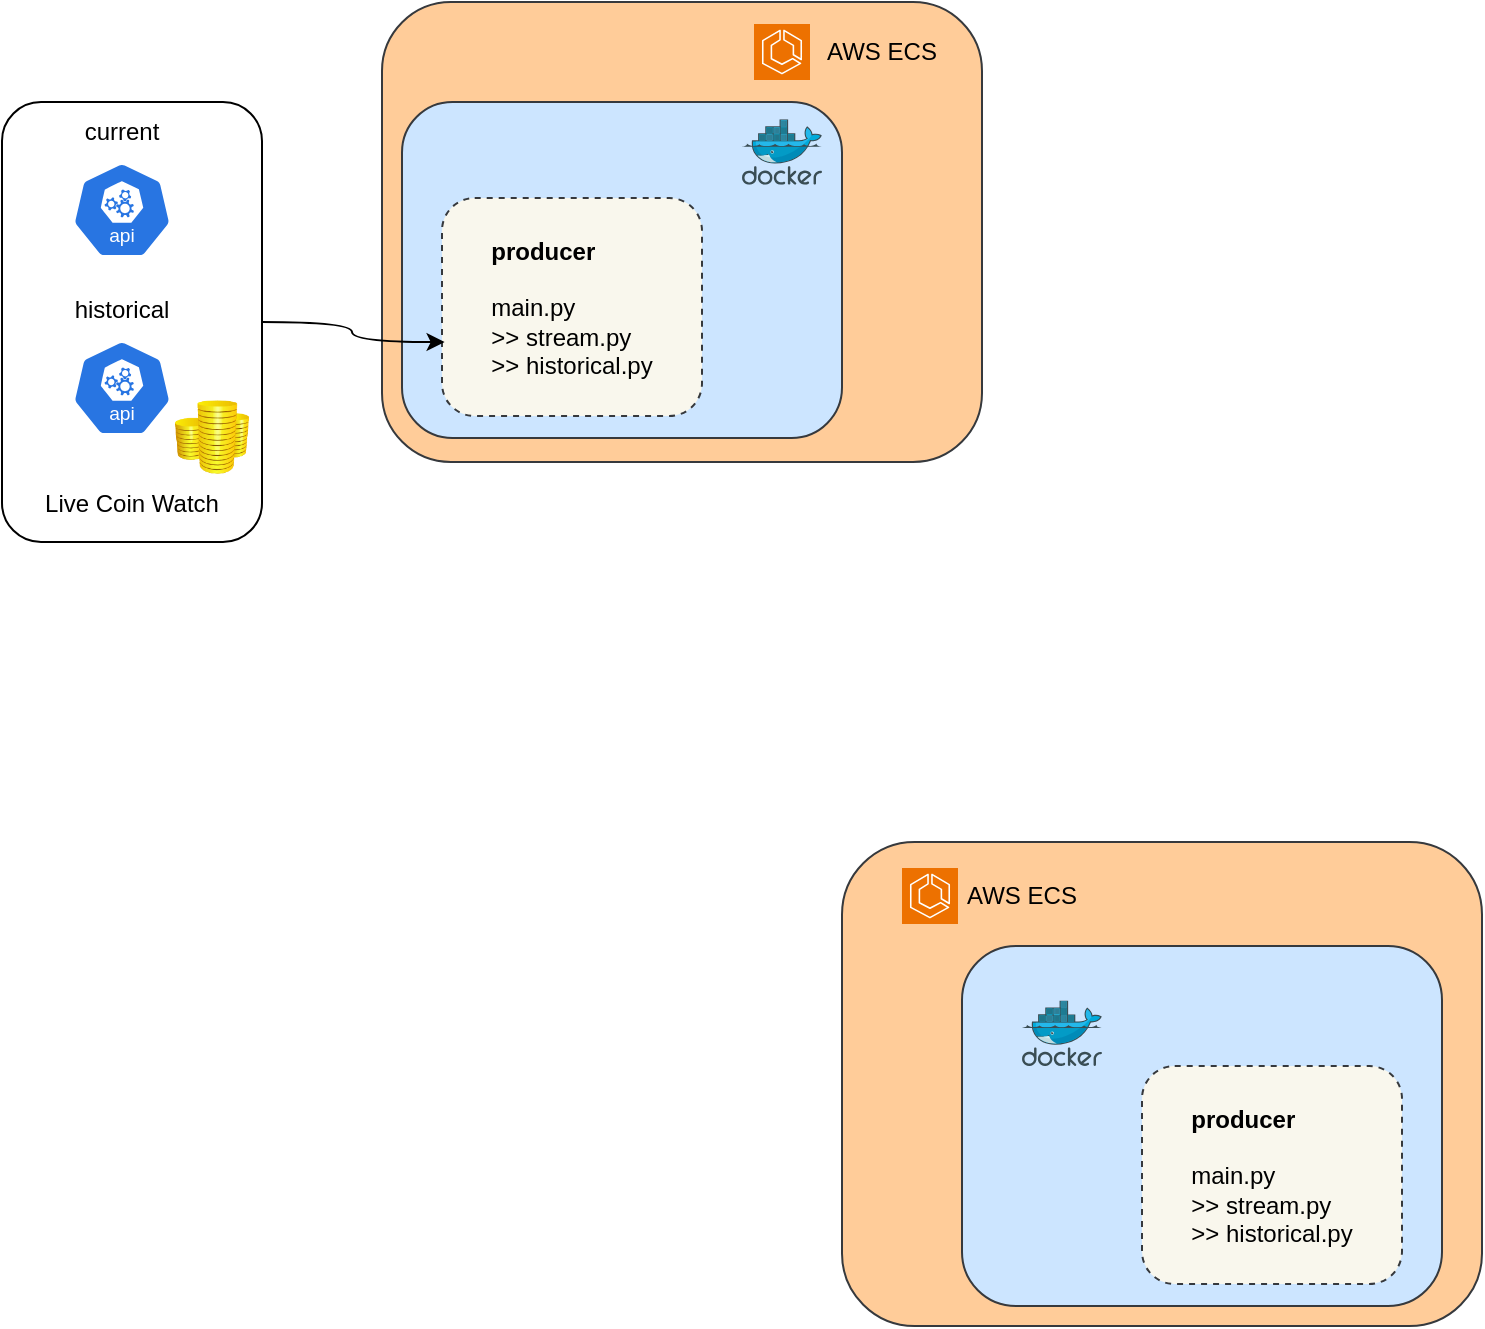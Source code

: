 <mxfile version="25.0.3">
  <diagram name="Page-1" id="MdMXFCU3hyreBc5ncwg-">
    <mxGraphModel dx="786" dy="501" grid="1" gridSize="10" guides="1" tooltips="1" connect="1" arrows="1" fold="1" page="1" pageScale="1" pageWidth="1169" pageHeight="1654" math="0" shadow="0">
      <root>
        <mxCell id="0" />
        <mxCell id="1" parent="0" />
        <mxCell id="BktedT4N_p6yzCmYFBep-16" value="" style="rounded=1;whiteSpace=wrap;html=1;fillColor=#ffcc99;strokeColor=#36393d;" vertex="1" parent="1">
          <mxGeometry x="470" y="540" width="320" height="242" as="geometry" />
        </mxCell>
        <mxCell id="BktedT4N_p6yzCmYFBep-5" value="" style="rounded=1;whiteSpace=wrap;html=1;" vertex="1" parent="1">
          <mxGeometry x="50" y="170" width="130" height="220" as="geometry" />
        </mxCell>
        <mxCell id="BktedT4N_p6yzCmYFBep-2" value="" style="aspect=fixed;sketch=0;html=1;dashed=0;whitespace=wrap;verticalLabelPosition=bottom;verticalAlign=top;fillColor=#2875E2;strokeColor=#ffffff;points=[[0.005,0.63,0],[0.1,0.2,0],[0.9,0.2,0],[0.5,0,0],[0.995,0.63,0],[0.72,0.99,0],[0.5,1,0],[0.28,0.99,0]];shape=mxgraph.kubernetes.icon2;kubernetesLabel=1;prIcon=api" vertex="1" parent="1">
          <mxGeometry x="85" y="200" width="50" height="48" as="geometry" />
        </mxCell>
        <mxCell id="BktedT4N_p6yzCmYFBep-3" value="" style="aspect=fixed;sketch=0;html=1;dashed=0;whitespace=wrap;verticalLabelPosition=bottom;verticalAlign=top;fillColor=#2875E2;strokeColor=#ffffff;points=[[0.005,0.63,0],[0.1,0.2,0],[0.9,0.2,0],[0.5,0,0],[0.995,0.63,0],[0.72,0.99,0],[0.5,1,0],[0.28,0.99,0]];shape=mxgraph.kubernetes.icon2;kubernetesLabel=1;prIcon=api" vertex="1" parent="1">
          <mxGeometry x="85" y="289" width="50" height="48" as="geometry" />
        </mxCell>
        <mxCell id="BktedT4N_p6yzCmYFBep-8" value="Live Coin Watch" style="text;html=1;align=center;verticalAlign=middle;whiteSpace=wrap;rounded=0;" vertex="1" parent="1">
          <mxGeometry x="65" y="356" width="100" height="30" as="geometry" />
        </mxCell>
        <mxCell id="BktedT4N_p6yzCmYFBep-9" value="current" style="text;html=1;align=center;verticalAlign=middle;whiteSpace=wrap;rounded=0;" vertex="1" parent="1">
          <mxGeometry x="80" y="170" width="60" height="30" as="geometry" />
        </mxCell>
        <mxCell id="BktedT4N_p6yzCmYFBep-10" value="historical" style="text;html=1;align=center;verticalAlign=middle;whiteSpace=wrap;rounded=0;" vertex="1" parent="1">
          <mxGeometry x="80" y="259" width="60" height="30" as="geometry" />
        </mxCell>
        <mxCell id="BktedT4N_p6yzCmYFBep-19" value="" style="rounded=1;whiteSpace=wrap;html=1;fillColor=#cce5ff;strokeColor=#36393d;" vertex="1" parent="1">
          <mxGeometry x="530" y="592" width="240" height="180" as="geometry" />
        </mxCell>
        <mxCell id="BktedT4N_p6yzCmYFBep-17" value="&lt;div style=&quot;text-align: left;&quot;&gt;&lt;b style=&quot;background-color: initial;&quot;&gt;producer&lt;/b&gt;&lt;/div&gt;&lt;div&gt;&lt;br&gt;&lt;/div&gt;&lt;div style=&quot;text-align: left;&quot;&gt;main.py&lt;/div&gt;&lt;div style=&quot;text-align: left;&quot;&gt;&lt;span style=&quot;background-color: initial;&quot;&gt;&amp;gt;&amp;gt; stream.py&lt;/span&gt;&lt;/div&gt;&lt;div style=&quot;text-align: left;&quot;&gt;&amp;gt;&amp;gt; historical.py&lt;/div&gt;" style="text;html=1;align=center;verticalAlign=middle;whiteSpace=wrap;rounded=1;dashed=1;strokeWidth=1;fillColor=#f9f7ed;strokeColor=#36393d;" vertex="1" parent="1">
          <mxGeometry x="620" y="652" width="130" height="109" as="geometry" />
        </mxCell>
        <mxCell id="BktedT4N_p6yzCmYFBep-21" value="" style="image;sketch=0;aspect=fixed;html=1;points=[];align=center;fontSize=12;image=img/lib/mscae/Docker.svg;" vertex="1" parent="1">
          <mxGeometry x="560" y="619.2" width="40" height="32.8" as="geometry" />
        </mxCell>
        <mxCell id="BktedT4N_p6yzCmYFBep-22" value="AWS ECS" style="text;html=1;align=center;verticalAlign=middle;whiteSpace=wrap;rounded=0;" vertex="1" parent="1">
          <mxGeometry x="530" y="552" width="60" height="30" as="geometry" />
        </mxCell>
        <mxCell id="BktedT4N_p6yzCmYFBep-23" value="" style="sketch=0;points=[[0,0,0],[0.25,0,0],[0.5,0,0],[0.75,0,0],[1,0,0],[0,1,0],[0.25,1,0],[0.5,1,0],[0.75,1,0],[1,1,0],[0,0.25,0],[0,0.5,0],[0,0.75,0],[1,0.25,0],[1,0.5,0],[1,0.75,0]];outlineConnect=0;fontColor=#232F3E;fillColor=#ED7100;strokeColor=#ffffff;dashed=0;verticalLabelPosition=bottom;verticalAlign=top;align=center;html=1;fontSize=12;fontStyle=0;aspect=fixed;shape=mxgraph.aws4.resourceIcon;resIcon=mxgraph.aws4.ecs;" vertex="1" parent="1">
          <mxGeometry x="500" y="553" width="28" height="28" as="geometry" />
        </mxCell>
        <mxCell id="BktedT4N_p6yzCmYFBep-25" value="" style="rounded=1;whiteSpace=wrap;html=1;fillColor=#ffcc99;strokeColor=#36393d;" vertex="1" parent="1">
          <mxGeometry x="240" y="120" width="300" height="230" as="geometry" />
        </mxCell>
        <mxCell id="BktedT4N_p6yzCmYFBep-27" value="" style="rounded=1;whiteSpace=wrap;html=1;fillColor=#cce5ff;strokeColor=#36393d;" vertex="1" parent="1">
          <mxGeometry x="250" y="170" width="220" height="168" as="geometry" />
        </mxCell>
        <mxCell id="BktedT4N_p6yzCmYFBep-26" value="&lt;div style=&quot;text-align: left;&quot;&gt;&lt;b style=&quot;background-color: initial;&quot;&gt;producer&lt;/b&gt;&lt;/div&gt;&lt;div&gt;&lt;br&gt;&lt;/div&gt;&lt;div style=&quot;text-align: left;&quot;&gt;main.py&lt;/div&gt;&lt;div style=&quot;text-align: left;&quot;&gt;&lt;span style=&quot;background-color: initial;&quot;&gt;&amp;gt;&amp;gt; stream.py&lt;/span&gt;&lt;/div&gt;&lt;div style=&quot;text-align: left;&quot;&gt;&amp;gt;&amp;gt; historical.py&lt;/div&gt;" style="text;html=1;align=center;verticalAlign=middle;whiteSpace=wrap;rounded=1;dashed=1;strokeWidth=1;fillColor=#f9f7ed;strokeColor=#36393d;" vertex="1" parent="1">
          <mxGeometry x="270" y="218" width="130" height="109" as="geometry" />
        </mxCell>
        <mxCell id="BktedT4N_p6yzCmYFBep-28" value="" style="image;sketch=0;aspect=fixed;html=1;points=[];align=center;fontSize=12;image=img/lib/mscae/Docker.svg;" vertex="1" parent="1">
          <mxGeometry x="420" y="178.6" width="40" height="32.8" as="geometry" />
        </mxCell>
        <mxCell id="BktedT4N_p6yzCmYFBep-29" value="AWS ECS" style="text;html=1;align=center;verticalAlign=middle;whiteSpace=wrap;rounded=0;" vertex="1" parent="1">
          <mxGeometry x="460" y="130" width="60" height="30" as="geometry" />
        </mxCell>
        <mxCell id="BktedT4N_p6yzCmYFBep-30" value="" style="sketch=0;points=[[0,0,0],[0.25,0,0],[0.5,0,0],[0.75,0,0],[1,0,0],[0,1,0],[0.25,1,0],[0.5,1,0],[0.75,1,0],[1,1,0],[0,0.25,0],[0,0.5,0],[0,0.75,0],[1,0.25,0],[1,0.5,0],[1,0.75,0]];outlineConnect=0;fontColor=#232F3E;fillColor=#ED7100;strokeColor=#ffffff;dashed=0;verticalLabelPosition=bottom;verticalAlign=top;align=center;html=1;fontSize=12;fontStyle=0;aspect=fixed;shape=mxgraph.aws4.resourceIcon;resIcon=mxgraph.aws4.ecs;" vertex="1" parent="1">
          <mxGeometry x="426" y="131" width="28" height="28" as="geometry" />
        </mxCell>
        <mxCell id="BktedT4N_p6yzCmYFBep-31" value="" style="image;html=1;image=img/lib/clip_art/finance/Coins_128x128.png" vertex="1" parent="1">
          <mxGeometry x="135" y="319" width="40" height="37" as="geometry" />
        </mxCell>
        <mxCell id="BktedT4N_p6yzCmYFBep-32" style="edgeStyle=orthogonalEdgeStyle;curved=1;rounded=0;orthogonalLoop=1;jettySize=auto;html=1;exitX=1;exitY=0.5;exitDx=0;exitDy=0;entryX=0.01;entryY=0.661;entryDx=0;entryDy=0;entryPerimeter=0;" edge="1" parent="1" source="BktedT4N_p6yzCmYFBep-5" target="BktedT4N_p6yzCmYFBep-26">
          <mxGeometry relative="1" as="geometry" />
        </mxCell>
      </root>
    </mxGraphModel>
  </diagram>
</mxfile>

